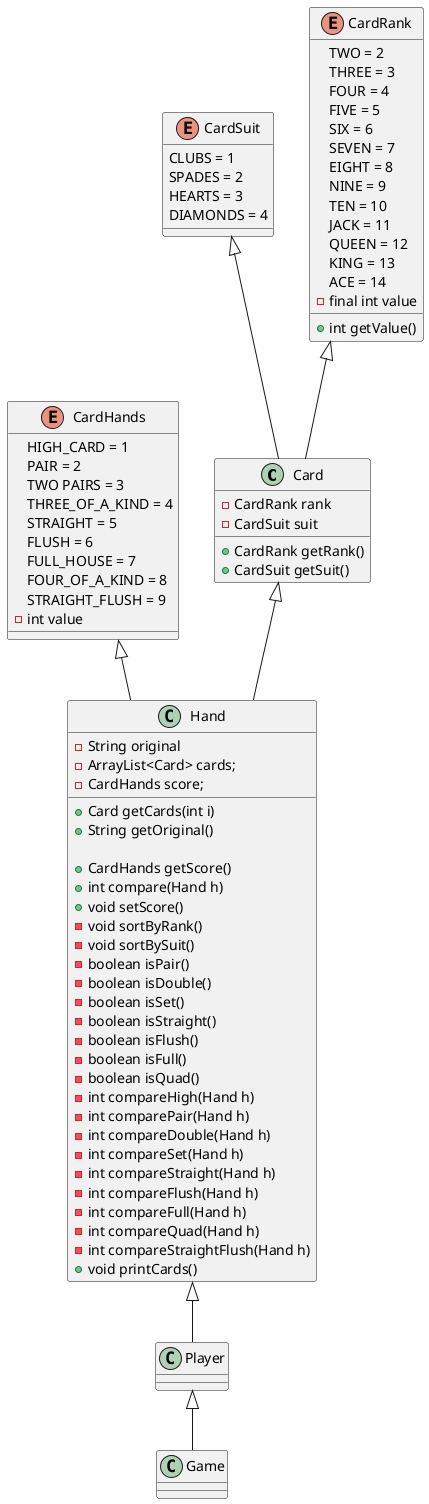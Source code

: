 @startuml

class Card {
- CardRank rank
- CardSuit suit
+ CardRank getRank()
+ CardSuit getSuit()
}

class Hand {
- String original
- ArrayList<Card> cards;
- CardHands score;

+ Card getCards(int i)
+ String getOriginal()

+ CardHands getScore()
+ int compare(Hand h)
+ void setScore()
- void sortByRank()
- void sortBySuit()
- boolean isPair()
- boolean isDouble()
- boolean isSet()
- boolean isStraight()
- boolean isFlush()
- boolean isFull()
- boolean isQuad()
- int compareHigh(Hand h)
- int comparePair(Hand h)
- int compareDouble(Hand h)
- int compareSet(Hand h)
- int compareStraight(Hand h)
- int compareFlush(Hand h)
- int compareFull(Hand h)
- int compareQuad(Hand h)
- int compareStraightFlush(Hand h)
+ void printCards()

}

class Player {

}

class Game {

}

Hand <|-- Player
Card <|-- Hand
CardSuit <|-- Card
CardRank <|-- Card
CardHands <|-- Hand

Player <|-- Game

enum CardSuit {
CLUBS = 1
SPADES = 2
HEARTS = 3
DIAMONDS = 4
}

enum CardRank {
TWO = 2
THREE = 3
FOUR = 4
FIVE = 5
SIX = 6
SEVEN = 7
EIGHT = 8
NINE = 9
TEN = 10
JACK = 11
QUEEN = 12
KING = 13
ACE = 14
- final int value
+ int getValue()
}

enum CardHands {
HIGH_CARD = 1
PAIR = 2
TWO PAIRS = 3
THREE_OF_A_KIND = 4
STRAIGHT = 5
FLUSH = 6
FULL_HOUSE = 7
FOUR_OF_A_KIND = 8
STRAIGHT_FLUSH = 9
- int value
}

@enduml
